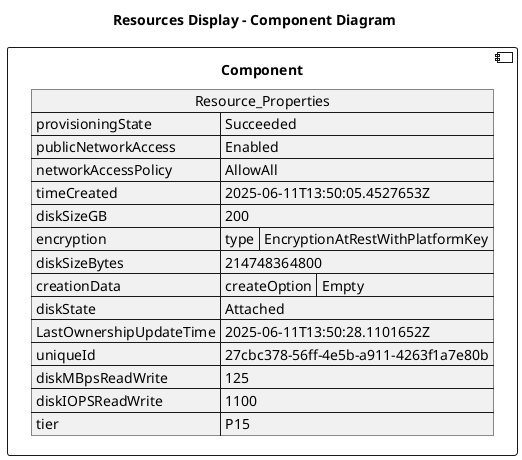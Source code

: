 @startuml

title Resources Display - Component Diagram

component Component {

json  Resource_Properties {
  "provisioningState": "Succeeded",
  "publicNetworkAccess": "Enabled",
  "networkAccessPolicy": "AllowAll",
  "timeCreated": "2025-06-11T13:50:05.4527653Z",
  "diskSizeGB": 200,
  "encryption": {
    "type": "EncryptionAtRestWithPlatformKey"
  },
  "diskSizeBytes": 214748364800,
  "creationData": {
    "createOption": "Empty"
  },
  "diskState": "Attached",
  "LastOwnershipUpdateTime": "2025-06-11T13:50:28.1101652Z",
  "uniqueId": "27cbc378-56ff-4e5b-a911-4263f1a7e80b",
  "diskMBpsReadWrite": 125,
  "diskIOPSReadWrite": 1100,
  "tier": "P15"
}
}
@enduml
